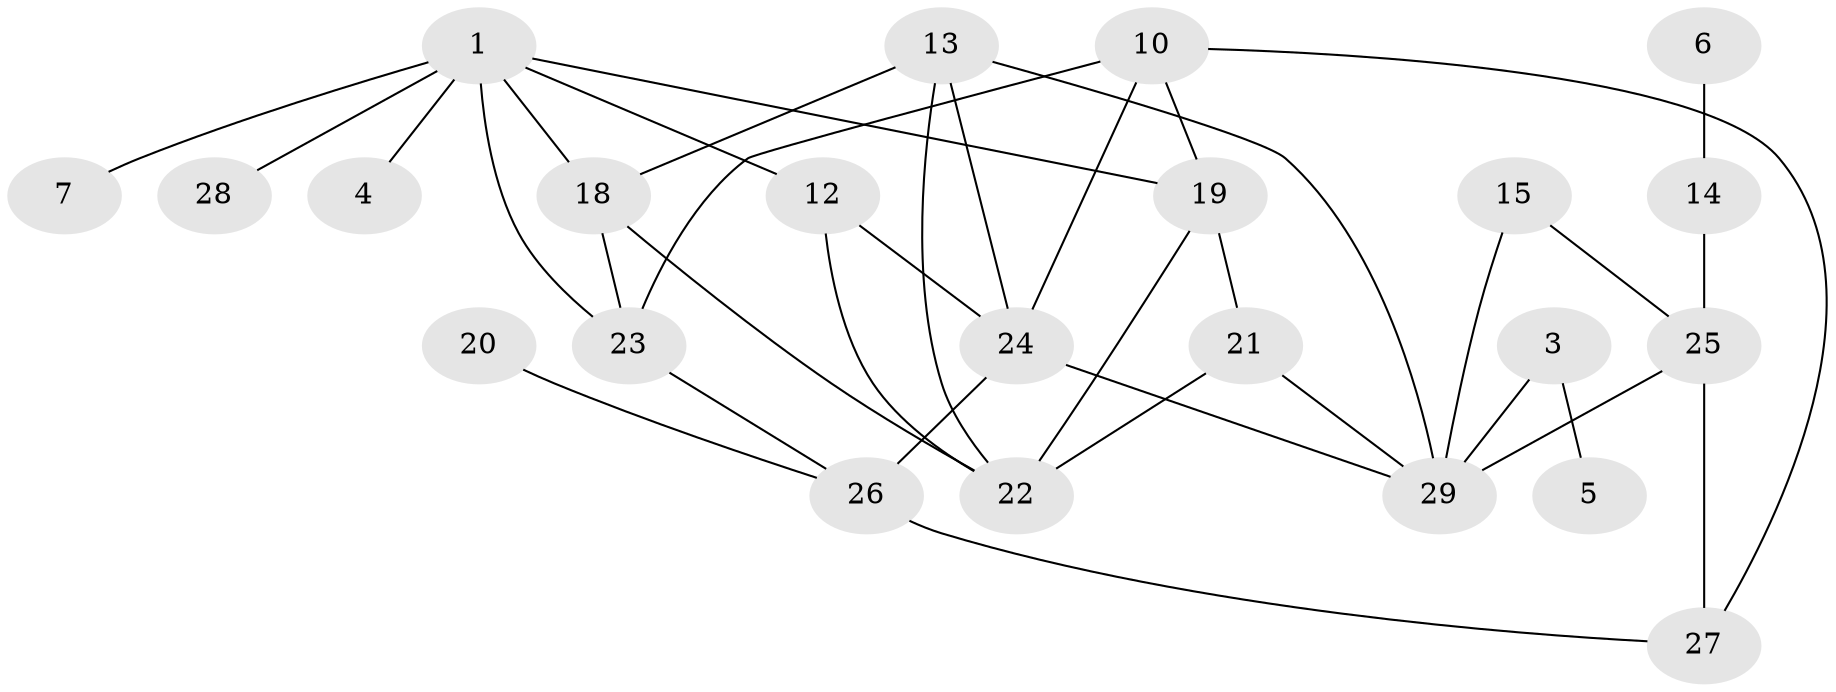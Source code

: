 // original degree distribution, {2: 0.29310344827586204, 1: 0.1724137931034483, 4: 0.1724137931034483, 3: 0.2413793103448276, 5: 0.034482758620689655, 0: 0.08620689655172414}
// Generated by graph-tools (version 1.1) at 2025/49/03/09/25 03:49:12]
// undirected, 23 vertices, 36 edges
graph export_dot {
graph [start="1"]
  node [color=gray90,style=filled];
  1;
  3;
  4;
  5;
  6;
  7;
  10;
  12;
  13;
  14;
  15;
  18;
  19;
  20;
  21;
  22;
  23;
  24;
  25;
  26;
  27;
  28;
  29;
  1 -- 4 [weight=1.0];
  1 -- 7 [weight=1.0];
  1 -- 12 [weight=1.0];
  1 -- 18 [weight=1.0];
  1 -- 19 [weight=1.0];
  1 -- 23 [weight=1.0];
  1 -- 28 [weight=1.0];
  3 -- 5 [weight=1.0];
  3 -- 29 [weight=1.0];
  6 -- 14 [weight=1.0];
  10 -- 19 [weight=1.0];
  10 -- 23 [weight=1.0];
  10 -- 24 [weight=1.0];
  10 -- 27 [weight=1.0];
  12 -- 22 [weight=1.0];
  12 -- 24 [weight=1.0];
  13 -- 18 [weight=1.0];
  13 -- 22 [weight=1.0];
  13 -- 24 [weight=1.0];
  13 -- 29 [weight=1.0];
  14 -- 25 [weight=1.0];
  15 -- 25 [weight=1.0];
  15 -- 29 [weight=1.0];
  18 -- 22 [weight=1.0];
  18 -- 23 [weight=1.0];
  19 -- 21 [weight=1.0];
  19 -- 22 [weight=1.0];
  20 -- 26 [weight=1.0];
  21 -- 22 [weight=1.0];
  21 -- 29 [weight=1.0];
  23 -- 26 [weight=1.0];
  24 -- 26 [weight=2.0];
  24 -- 29 [weight=1.0];
  25 -- 27 [weight=1.0];
  25 -- 29 [weight=3.0];
  26 -- 27 [weight=1.0];
}
